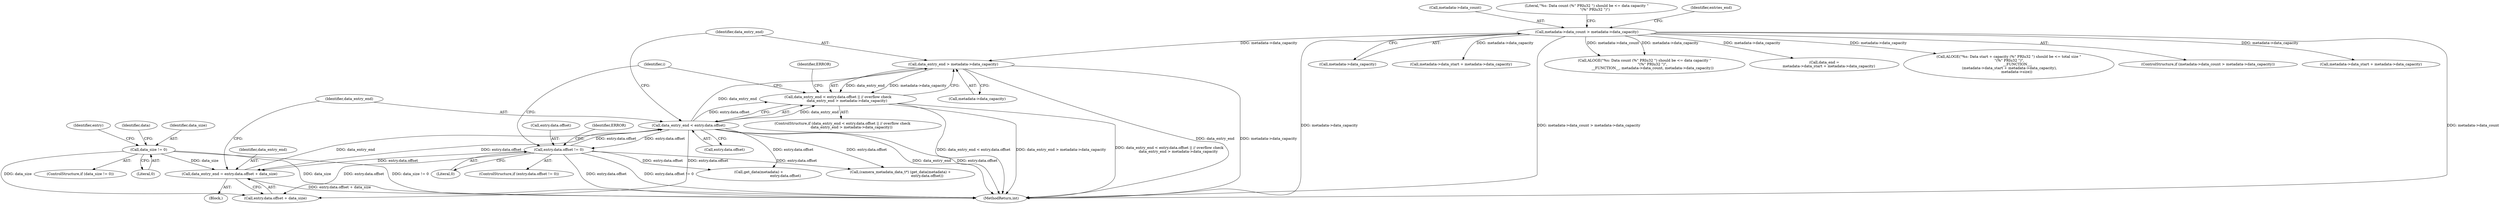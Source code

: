 digraph "0_Android_e9e44f797742f52996ebf307740dad58c28fd9b5_0@pointer" {
"1000495" [label="(Call,data_entry_end > metadata->data_capacity)"];
"1000488" [label="(Call,data_entry_end < entry.data.offset)"];
"1000477" [label="(Call,data_entry_end = entry.data.offset + data_size)"];
"1000512" [label="(Call,entry.data.offset != 0)"];
"1000448" [label="(Call,data_size != 0)"];
"1000216" [label="(Call,metadata->data_count > metadata->data_capacity)"];
"1000487" [label="(Call,data_entry_end < entry.data.offset || // overflow check\n                data_entry_end > metadata->data_capacity)"];
"1000457" [label="(Call,get_data(metadata) +\n                                               entry.data.offset)"];
"1000479" [label="(Call,entry.data.offset + data_size)"];
"1000220" [label="(Call,metadata->data_capacity)"];
"1000447" [label="(ControlStructure,if (data_size != 0))"];
"1000448" [label="(Call,data_size != 0)"];
"1000217" [label="(Call,metadata->data_count)"];
"1000524" [label="(MethodReturn,int)"];
"1000512" [label="(Call,entry.data.offset != 0)"];
"1000450" [label="(Literal,0)"];
"1000451" [label="(Block,)"];
"1000486" [label="(ControlStructure,if (data_entry_end < entry.data.offset || // overflow check\n                data_entry_end > metadata->data_capacity))"];
"1000489" [label="(Identifier,data_entry_end)"];
"1000496" [label="(Identifier,data_entry_end)"];
"1000216" [label="(Call,metadata->data_count > metadata->data_capacity)"];
"1000302" [label="(Call,metadata->data_start + metadata->data_capacity)"];
"1000224" [label="(Call,ALOGE(\"%s: Data count (%\" PRIu32 \") should be <= data capacity \"\n              \"(%\" PRIu32 \")\",\n              __FUNCTION__, metadata->data_count, metadata->data_capacity))"];
"1000518" [label="(Literal,0)"];
"1000225" [label="(Literal,\"%s: Data count (%\" PRIu32 \") should be <= data capacity \"\n              \"(%\" PRIu32 \")\")"];
"1000477" [label="(Call,data_entry_end = entry.data.offset + data_size)"];
"1000521" [label="(Identifier,ERROR)"];
"1000497" [label="(Call,metadata->data_capacity)"];
"1000277" [label="(Call,data_end =\n        metadata->data_start + metadata->data_capacity)"];
"1000454" [label="(Identifier,data)"];
"1000299" [label="(Call,ALOGE(\"%s: Data start + capacity (%\" PRIu32 \") should be <= total size \"\n \"(%\" PRIu32 \")\",\n               __FUNCTION__,\n (metadata->data_start + metadata->data_capacity),\n              metadata->size))"];
"1000240" [label="(Identifier,entries_end)"];
"1000334" [label="(Identifier,i)"];
"1000478" [label="(Identifier,data_entry_end)"];
"1000449" [label="(Identifier,data_size)"];
"1000487" [label="(Call,data_entry_end < entry.data.offset || // overflow check\n                data_entry_end > metadata->data_capacity)"];
"1000455" [label="(Call,(camera_metadata_data_t*) (get_data(metadata) +\n                                               entry.data.offset))"];
"1000507" [label="(Identifier,entry)"];
"1000215" [label="(ControlStructure,if (metadata->data_count > metadata->data_capacity))"];
"1000495" [label="(Call,data_entry_end > metadata->data_capacity)"];
"1000490" [label="(Call,entry.data.offset)"];
"1000511" [label="(ControlStructure,if (entry.data.offset != 0))"];
"1000279" [label="(Call,metadata->data_start + metadata->data_capacity)"];
"1000513" [label="(Call,entry.data.offset)"];
"1000502" [label="(Identifier,ERROR)"];
"1000488" [label="(Call,data_entry_end < entry.data.offset)"];
"1000495" -> "1000487"  [label="AST: "];
"1000495" -> "1000497"  [label="CFG: "];
"1000496" -> "1000495"  [label="AST: "];
"1000497" -> "1000495"  [label="AST: "];
"1000487" -> "1000495"  [label="CFG: "];
"1000495" -> "1000524"  [label="DDG: data_entry_end"];
"1000495" -> "1000524"  [label="DDG: metadata->data_capacity"];
"1000495" -> "1000487"  [label="DDG: data_entry_end"];
"1000495" -> "1000487"  [label="DDG: metadata->data_capacity"];
"1000488" -> "1000495"  [label="DDG: data_entry_end"];
"1000216" -> "1000495"  [label="DDG: metadata->data_capacity"];
"1000488" -> "1000487"  [label="AST: "];
"1000488" -> "1000490"  [label="CFG: "];
"1000489" -> "1000488"  [label="AST: "];
"1000490" -> "1000488"  [label="AST: "];
"1000496" -> "1000488"  [label="CFG: "];
"1000487" -> "1000488"  [label="CFG: "];
"1000488" -> "1000524"  [label="DDG: data_entry_end"];
"1000488" -> "1000524"  [label="DDG: entry.data.offset"];
"1000488" -> "1000455"  [label="DDG: entry.data.offset"];
"1000488" -> "1000457"  [label="DDG: entry.data.offset"];
"1000488" -> "1000477"  [label="DDG: entry.data.offset"];
"1000488" -> "1000479"  [label="DDG: entry.data.offset"];
"1000488" -> "1000487"  [label="DDG: data_entry_end"];
"1000488" -> "1000487"  [label="DDG: entry.data.offset"];
"1000477" -> "1000488"  [label="DDG: data_entry_end"];
"1000512" -> "1000488"  [label="DDG: entry.data.offset"];
"1000488" -> "1000512"  [label="DDG: entry.data.offset"];
"1000477" -> "1000451"  [label="AST: "];
"1000477" -> "1000479"  [label="CFG: "];
"1000478" -> "1000477"  [label="AST: "];
"1000479" -> "1000477"  [label="AST: "];
"1000489" -> "1000477"  [label="CFG: "];
"1000477" -> "1000524"  [label="DDG: entry.data.offset + data_size"];
"1000512" -> "1000477"  [label="DDG: entry.data.offset"];
"1000448" -> "1000477"  [label="DDG: data_size"];
"1000512" -> "1000511"  [label="AST: "];
"1000512" -> "1000518"  [label="CFG: "];
"1000513" -> "1000512"  [label="AST: "];
"1000518" -> "1000512"  [label="AST: "];
"1000521" -> "1000512"  [label="CFG: "];
"1000334" -> "1000512"  [label="CFG: "];
"1000512" -> "1000524"  [label="DDG: entry.data.offset"];
"1000512" -> "1000524"  [label="DDG: entry.data.offset != 0"];
"1000512" -> "1000455"  [label="DDG: entry.data.offset"];
"1000512" -> "1000457"  [label="DDG: entry.data.offset"];
"1000512" -> "1000479"  [label="DDG: entry.data.offset"];
"1000448" -> "1000447"  [label="AST: "];
"1000448" -> "1000450"  [label="CFG: "];
"1000449" -> "1000448"  [label="AST: "];
"1000450" -> "1000448"  [label="AST: "];
"1000454" -> "1000448"  [label="CFG: "];
"1000507" -> "1000448"  [label="CFG: "];
"1000448" -> "1000524"  [label="DDG: data_size"];
"1000448" -> "1000524"  [label="DDG: data_size != 0"];
"1000448" -> "1000479"  [label="DDG: data_size"];
"1000216" -> "1000215"  [label="AST: "];
"1000216" -> "1000220"  [label="CFG: "];
"1000217" -> "1000216"  [label="AST: "];
"1000220" -> "1000216"  [label="AST: "];
"1000225" -> "1000216"  [label="CFG: "];
"1000240" -> "1000216"  [label="CFG: "];
"1000216" -> "1000524"  [label="DDG: metadata->data_count > metadata->data_capacity"];
"1000216" -> "1000524"  [label="DDG: metadata->data_count"];
"1000216" -> "1000524"  [label="DDG: metadata->data_capacity"];
"1000216" -> "1000224"  [label="DDG: metadata->data_count"];
"1000216" -> "1000224"  [label="DDG: metadata->data_capacity"];
"1000216" -> "1000277"  [label="DDG: metadata->data_capacity"];
"1000216" -> "1000279"  [label="DDG: metadata->data_capacity"];
"1000216" -> "1000299"  [label="DDG: metadata->data_capacity"];
"1000216" -> "1000302"  [label="DDG: metadata->data_capacity"];
"1000487" -> "1000486"  [label="AST: "];
"1000502" -> "1000487"  [label="CFG: "];
"1000334" -> "1000487"  [label="CFG: "];
"1000487" -> "1000524"  [label="DDG: data_entry_end < entry.data.offset"];
"1000487" -> "1000524"  [label="DDG: data_entry_end > metadata->data_capacity"];
"1000487" -> "1000524"  [label="DDG: data_entry_end < entry.data.offset || // overflow check\n                data_entry_end > metadata->data_capacity"];
}
